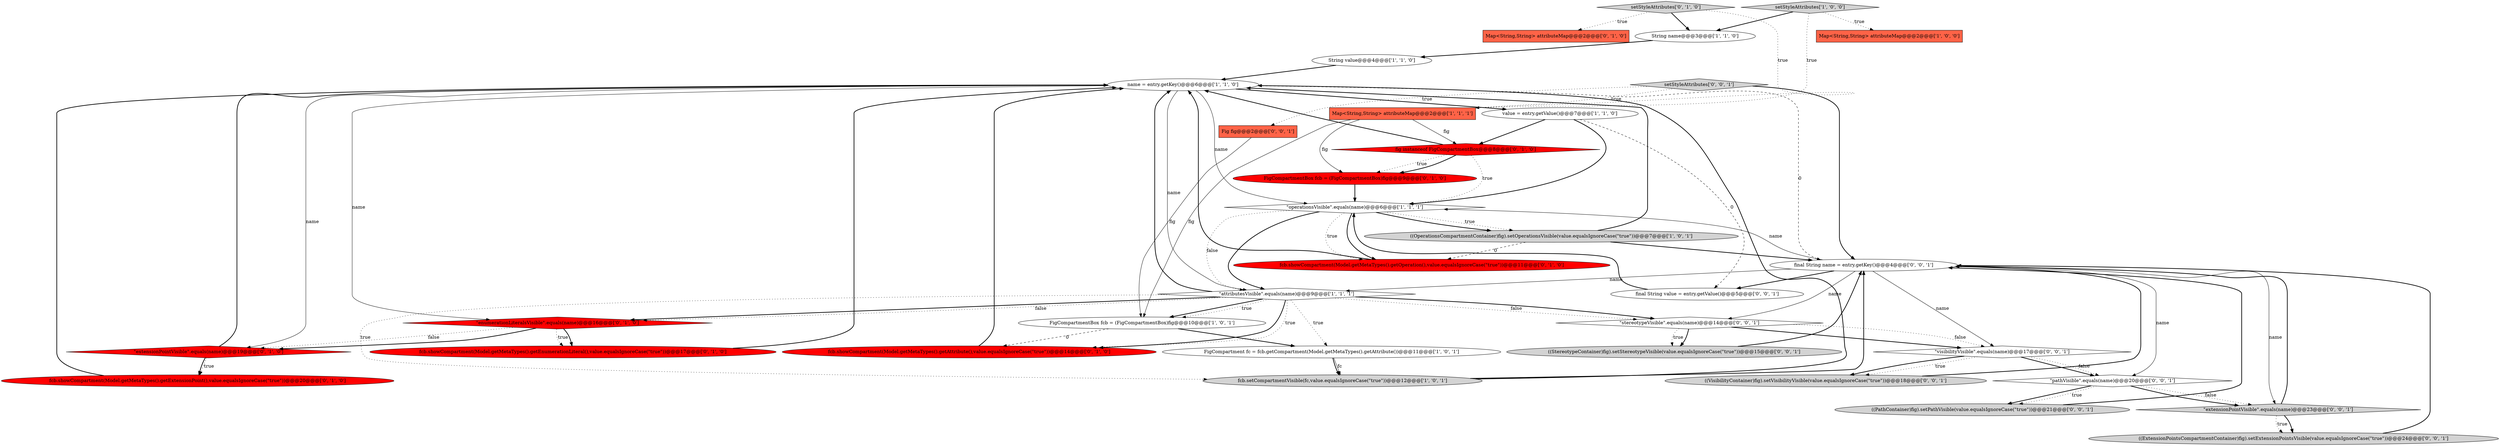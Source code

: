 digraph {
11 [style = filled, label = "String value@@@4@@@['1', '1', '0']", fillcolor = white, shape = ellipse image = "AAA0AAABBB1BBB"];
16 [style = filled, label = "\"enumerationLiteralsVisible\".equals(name)@@@16@@@['0', '1', '0']", fillcolor = red, shape = diamond image = "AAA1AAABBB2BBB"];
21 [style = filled, label = "FigCompartmentBox fcb = (FigCompartmentBox)fig@@@9@@@['0', '1', '0']", fillcolor = red, shape = ellipse image = "AAA1AAABBB2BBB"];
25 [style = filled, label = "\"stereotypeVisible\".equals(name)@@@14@@@['0', '0', '1']", fillcolor = white, shape = diamond image = "AAA0AAABBB3BBB"];
19 [style = filled, label = "fcb.showCompartment(Model.getMetaTypes().getExtensionPoint(),value.equalsIgnoreCase(\"true\"))@@@20@@@['0', '1', '0']", fillcolor = red, shape = ellipse image = "AAA1AAABBB2BBB"];
8 [style = filled, label = "String name@@@3@@@['1', '1', '0']", fillcolor = white, shape = ellipse image = "AAA0AAABBB1BBB"];
27 [style = filled, label = "((StereotypeContainer)fig).setStereotypeVisible(value.equalsIgnoreCase(\"true\"))@@@15@@@['0', '0', '1']", fillcolor = lightgray, shape = ellipse image = "AAA0AAABBB3BBB"];
20 [style = filled, label = "fig instanceof FigCompartmentBox@@@8@@@['0', '1', '0']", fillcolor = red, shape = diamond image = "AAA1AAABBB2BBB"];
6 [style = filled, label = "((OperationsCompartmentContainer)fig).setOperationsVisible(value.equalsIgnoreCase(\"true\"))@@@7@@@['1', '0', '1']", fillcolor = lightgray, shape = ellipse image = "AAA0AAABBB1BBB"];
29 [style = filled, label = "\"visibilityVisible\".equals(name)@@@17@@@['0', '0', '1']", fillcolor = white, shape = diamond image = "AAA0AAABBB3BBB"];
7 [style = filled, label = "\"operationsVisible\".equals(name)@@@6@@@['1', '1', '1']", fillcolor = white, shape = diamond image = "AAA0AAABBB1BBB"];
14 [style = filled, label = "Map<String,String> attributeMap@@@2@@@['0', '1', '0']", fillcolor = tomato, shape = box image = "AAA0AAABBB2BBB"];
12 [style = filled, label = "\"attributesVisible\".equals(name)@@@9@@@['1', '1', '1']", fillcolor = white, shape = diamond image = "AAA0AAABBB1BBB"];
34 [style = filled, label = "((PathContainer)fig).setPathVisible(value.equalsIgnoreCase(\"true\"))@@@21@@@['0', '0', '1']", fillcolor = lightgray, shape = ellipse image = "AAA0AAABBB3BBB"];
4 [style = filled, label = "Map<String,String> attributeMap@@@2@@@['1', '1', '1']", fillcolor = tomato, shape = box image = "AAA0AAABBB1BBB"];
0 [style = filled, label = "Map<String,String> attributeMap@@@2@@@['1', '0', '0']", fillcolor = tomato, shape = box image = "AAA0AAABBB1BBB"];
17 [style = filled, label = "fcb.showCompartment(Model.getMetaTypes().getOperation(),value.equalsIgnoreCase(\"true\"))@@@11@@@['0', '1', '0']", fillcolor = red, shape = ellipse image = "AAA1AAABBB2BBB"];
28 [style = filled, label = "Fig fig@@@2@@@['0', '0', '1']", fillcolor = tomato, shape = box image = "AAA0AAABBB3BBB"];
22 [style = filled, label = "fcb.showCompartment(Model.getMetaTypes().getAttribute(),value.equalsIgnoreCase(\"true\"))@@@14@@@['0', '1', '0']", fillcolor = red, shape = ellipse image = "AAA1AAABBB2BBB"];
10 [style = filled, label = "fcb.setCompartmentVisible(fc,value.equalsIgnoreCase(\"true\"))@@@12@@@['1', '0', '1']", fillcolor = lightgray, shape = ellipse image = "AAA0AAABBB1BBB"];
30 [style = filled, label = "\"pathVisible\".equals(name)@@@20@@@['0', '0', '1']", fillcolor = white, shape = diamond image = "AAA0AAABBB3BBB"];
32 [style = filled, label = "\"extensionPointVisible\".equals(name)@@@23@@@['0', '0', '1']", fillcolor = lightgray, shape = diamond image = "AAA0AAABBB3BBB"];
1 [style = filled, label = "FigCompartment fc = fcb.getCompartment(Model.getMetaTypes().getAttribute())@@@11@@@['1', '0', '1']", fillcolor = white, shape = ellipse image = "AAA0AAABBB1BBB"];
18 [style = filled, label = "\"extensionPointVisible\".equals(name)@@@19@@@['0', '1', '0']", fillcolor = red, shape = diamond image = "AAA1AAABBB2BBB"];
13 [style = filled, label = "setStyleAttributes['0', '1', '0']", fillcolor = lightgray, shape = diamond image = "AAA0AAABBB2BBB"];
9 [style = filled, label = "setStyleAttributes['1', '0', '0']", fillcolor = lightgray, shape = diamond image = "AAA0AAABBB1BBB"];
5 [style = filled, label = "name = entry.getKey()@@@6@@@['1', '1', '0']", fillcolor = white, shape = ellipse image = "AAA0AAABBB1BBB"];
31 [style = filled, label = "setStyleAttributes['0', '0', '1']", fillcolor = lightgray, shape = diamond image = "AAA0AAABBB3BBB"];
3 [style = filled, label = "value = entry.getValue()@@@7@@@['1', '1', '0']", fillcolor = white, shape = ellipse image = "AAA0AAABBB1BBB"];
24 [style = filled, label = "((VisibilityContainer)fig).setVisibilityVisible(value.equalsIgnoreCase(\"true\"))@@@18@@@['0', '0', '1']", fillcolor = lightgray, shape = ellipse image = "AAA0AAABBB3BBB"];
33 [style = filled, label = "final String name = entry.getKey()@@@4@@@['0', '0', '1']", fillcolor = white, shape = ellipse image = "AAA0AAABBB3BBB"];
2 [style = filled, label = "FigCompartmentBox fcb = (FigCompartmentBox)fig@@@10@@@['1', '0', '1']", fillcolor = white, shape = ellipse image = "AAA0AAABBB1BBB"];
15 [style = filled, label = "fcb.showCompartment(Model.getMetaTypes().getEnumerationLiteral(),value.equalsIgnoreCase(\"true\"))@@@17@@@['0', '1', '0']", fillcolor = red, shape = ellipse image = "AAA1AAABBB2BBB"];
26 [style = filled, label = "((ExtensionPointsCompartmentContainer)fig).setExtensionPointsVisible(value.equalsIgnoreCase(\"true\"))@@@24@@@['0', '0', '1']", fillcolor = lightgray, shape = ellipse image = "AAA0AAABBB3BBB"];
23 [style = filled, label = "final String value = entry.getValue()@@@5@@@['0', '0', '1']", fillcolor = white, shape = ellipse image = "AAA0AAABBB3BBB"];
5->3 [style = bold, label=""];
12->5 [style = bold, label=""];
29->30 [style = bold, label=""];
7->12 [style = dotted, label="false"];
25->29 [style = dotted, label="false"];
33->12 [style = solid, label="name"];
25->29 [style = bold, label=""];
5->18 [style = solid, label="name"];
19->5 [style = bold, label=""];
12->2 [style = bold, label=""];
31->28 [style = dotted, label="true"];
33->30 [style = solid, label="name"];
27->33 [style = bold, label=""];
8->11 [style = bold, label=""];
4->2 [style = solid, label="fig"];
2->22 [style = dashed, label="0"];
12->22 [style = bold, label=""];
13->4 [style = dotted, label="true"];
7->6 [style = dotted, label="true"];
17->5 [style = bold, label=""];
29->30 [style = dotted, label="false"];
5->12 [style = solid, label="name"];
33->32 [style = solid, label="name"];
34->33 [style = bold, label=""];
12->2 [style = dotted, label="true"];
18->19 [style = bold, label=""];
6->17 [style = dashed, label="0"];
30->34 [style = bold, label=""];
9->8 [style = bold, label=""];
22->5 [style = bold, label=""];
32->26 [style = bold, label=""];
5->16 [style = solid, label="name"];
33->23 [style = bold, label=""];
25->27 [style = bold, label=""];
12->22 [style = dotted, label="true"];
12->10 [style = dotted, label="true"];
3->7 [style = bold, label=""];
31->33 [style = bold, label=""];
7->6 [style = bold, label=""];
5->33 [style = dashed, label="0"];
9->4 [style = dotted, label="true"];
21->7 [style = bold, label=""];
33->29 [style = solid, label="name"];
23->7 [style = bold, label=""];
28->2 [style = solid, label="fig"];
7->17 [style = dotted, label="true"];
5->7 [style = solid, label="name"];
30->32 [style = dotted, label="false"];
16->18 [style = bold, label=""];
9->0 [style = dotted, label="true"];
7->17 [style = bold, label=""];
2->1 [style = bold, label=""];
4->21 [style = solid, label="fig"];
33->25 [style = solid, label="name"];
16->18 [style = dotted, label="false"];
18->19 [style = dotted, label="true"];
30->32 [style = bold, label=""];
20->7 [style = dotted, label="true"];
30->34 [style = dotted, label="true"];
32->33 [style = bold, label=""];
3->23 [style = dashed, label="0"];
24->33 [style = bold, label=""];
11->5 [style = bold, label=""];
6->5 [style = bold, label=""];
10->5 [style = bold, label=""];
6->33 [style = bold, label=""];
10->33 [style = bold, label=""];
13->14 [style = dotted, label="true"];
29->24 [style = dotted, label="true"];
16->15 [style = dotted, label="true"];
16->15 [style = bold, label=""];
4->20 [style = solid, label="fig"];
7->12 [style = bold, label=""];
1->10 [style = solid, label="fc"];
12->1 [style = dotted, label="true"];
12->16 [style = bold, label=""];
20->21 [style = dotted, label="true"];
15->5 [style = bold, label=""];
20->5 [style = bold, label=""];
20->21 [style = bold, label=""];
12->16 [style = dotted, label="false"];
3->20 [style = bold, label=""];
12->25 [style = bold, label=""];
18->5 [style = bold, label=""];
32->26 [style = dotted, label="true"];
33->7 [style = solid, label="name"];
13->8 [style = bold, label=""];
25->27 [style = dotted, label="true"];
29->24 [style = bold, label=""];
1->10 [style = bold, label=""];
26->33 [style = bold, label=""];
31->4 [style = dotted, label="true"];
12->25 [style = dotted, label="false"];
}
